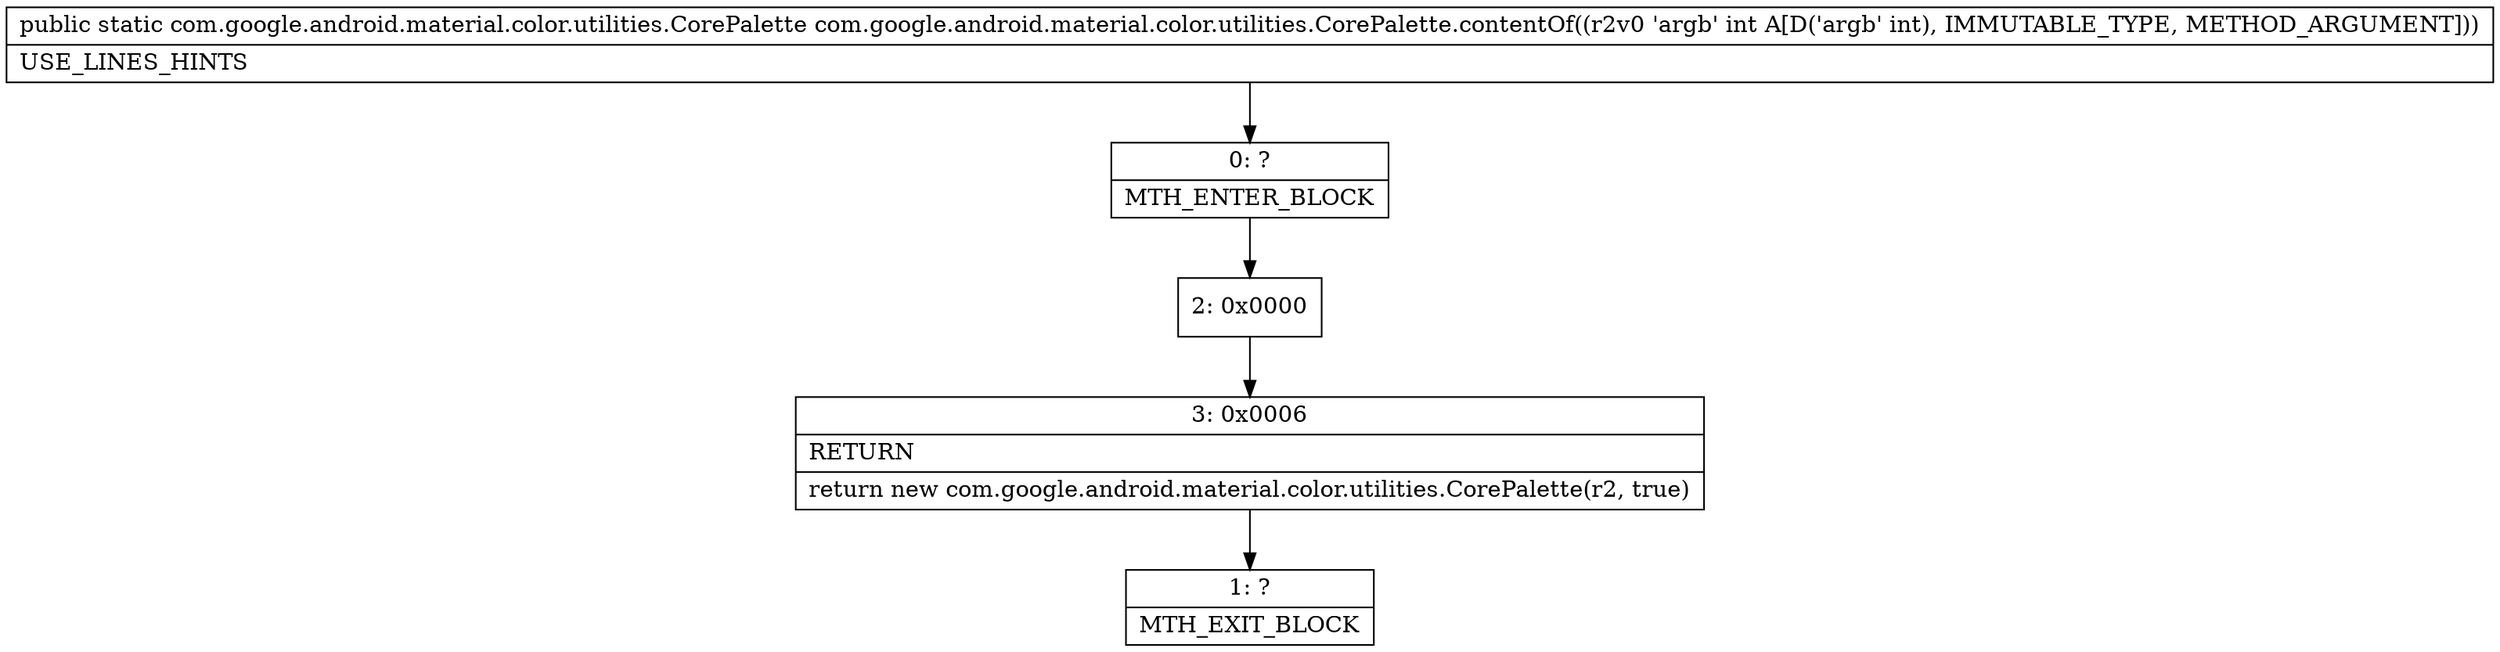 digraph "CFG forcom.google.android.material.color.utilities.CorePalette.contentOf(I)Lcom\/google\/android\/material\/color\/utilities\/CorePalette;" {
Node_0 [shape=record,label="{0\:\ ?|MTH_ENTER_BLOCK\l}"];
Node_2 [shape=record,label="{2\:\ 0x0000}"];
Node_3 [shape=record,label="{3\:\ 0x0006|RETURN\l|return new com.google.android.material.color.utilities.CorePalette(r2, true)\l}"];
Node_1 [shape=record,label="{1\:\ ?|MTH_EXIT_BLOCK\l}"];
MethodNode[shape=record,label="{public static com.google.android.material.color.utilities.CorePalette com.google.android.material.color.utilities.CorePalette.contentOf((r2v0 'argb' int A[D('argb' int), IMMUTABLE_TYPE, METHOD_ARGUMENT]))  | USE_LINES_HINTS\l}"];
MethodNode -> Node_0;Node_0 -> Node_2;
Node_2 -> Node_3;
Node_3 -> Node_1;
}

